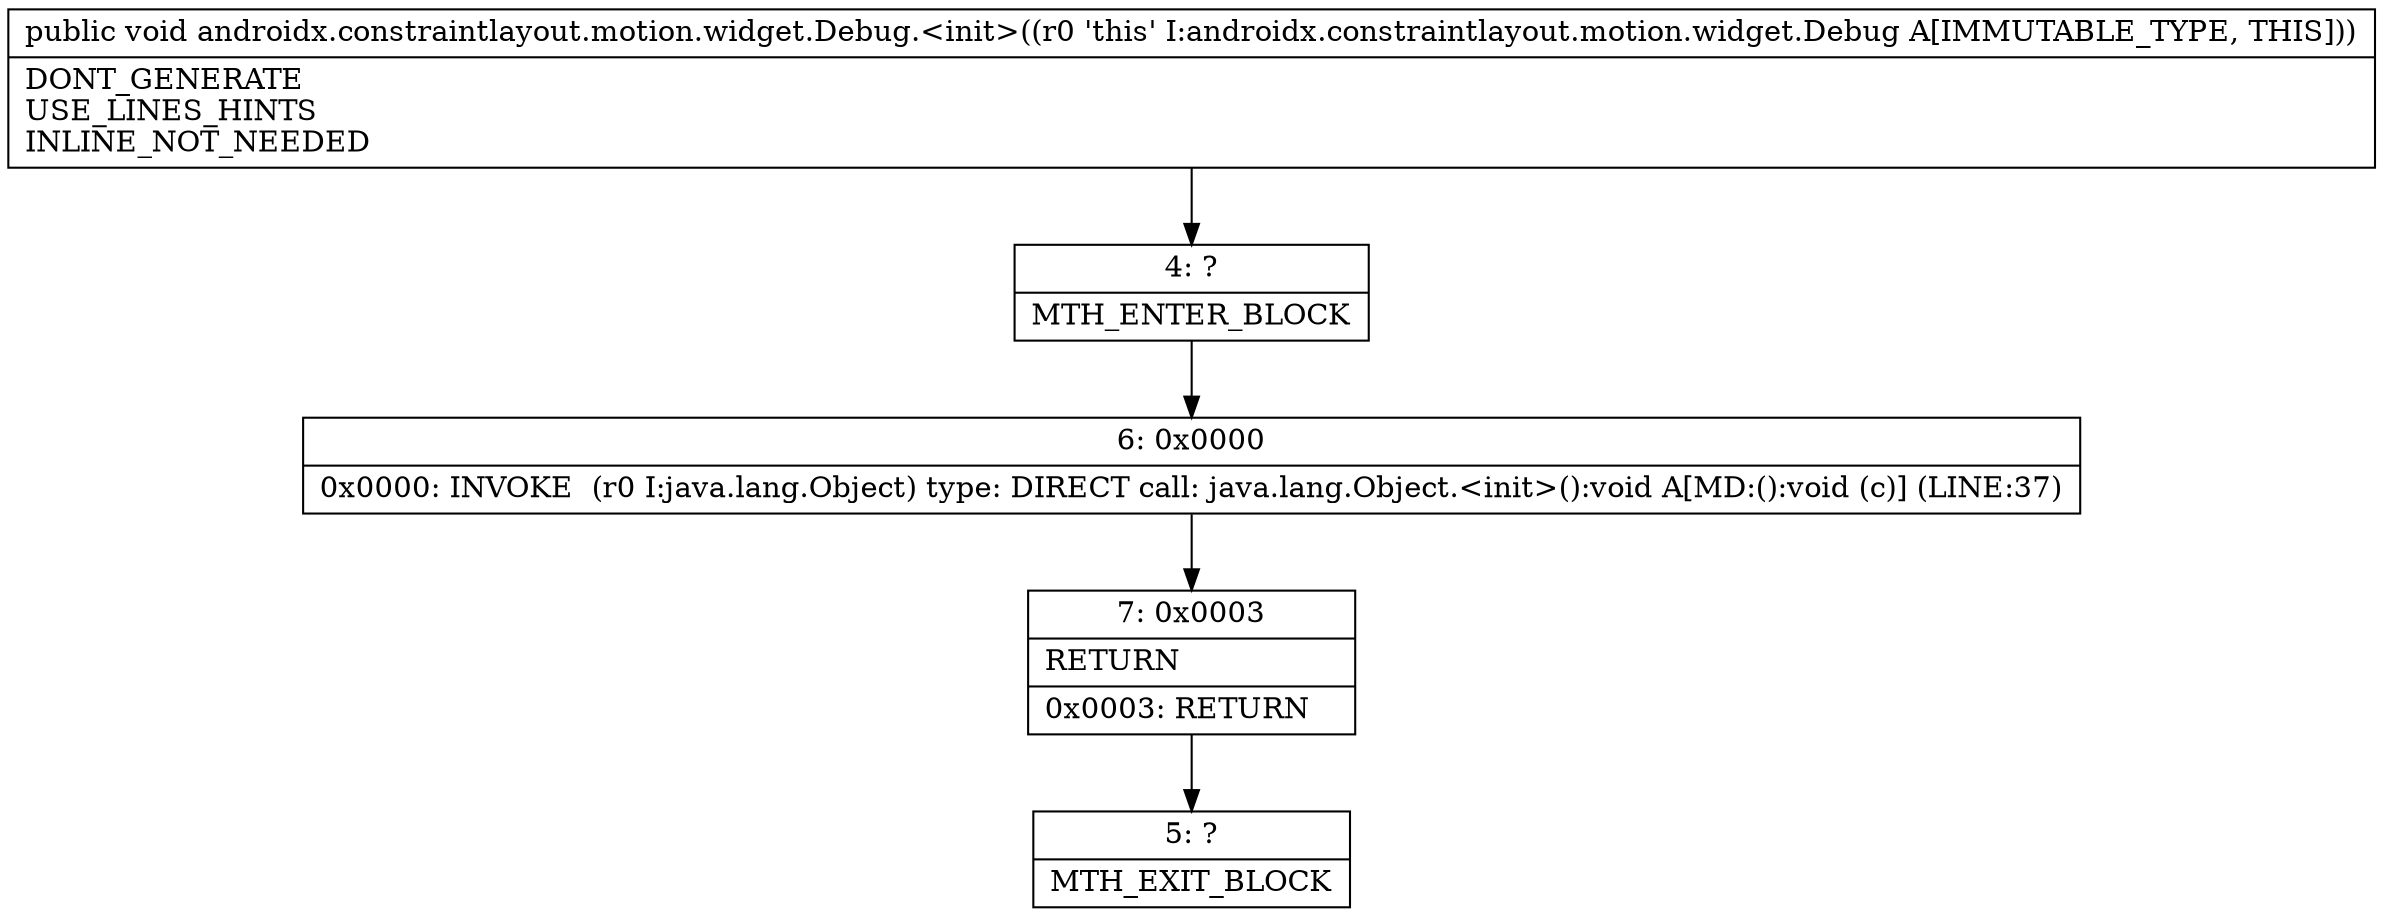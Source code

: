 digraph "CFG forandroidx.constraintlayout.motion.widget.Debug.\<init\>()V" {
Node_4 [shape=record,label="{4\:\ ?|MTH_ENTER_BLOCK\l}"];
Node_6 [shape=record,label="{6\:\ 0x0000|0x0000: INVOKE  (r0 I:java.lang.Object) type: DIRECT call: java.lang.Object.\<init\>():void A[MD:():void (c)] (LINE:37)\l}"];
Node_7 [shape=record,label="{7\:\ 0x0003|RETURN\l|0x0003: RETURN   \l}"];
Node_5 [shape=record,label="{5\:\ ?|MTH_EXIT_BLOCK\l}"];
MethodNode[shape=record,label="{public void androidx.constraintlayout.motion.widget.Debug.\<init\>((r0 'this' I:androidx.constraintlayout.motion.widget.Debug A[IMMUTABLE_TYPE, THIS]))  | DONT_GENERATE\lUSE_LINES_HINTS\lINLINE_NOT_NEEDED\l}"];
MethodNode -> Node_4;Node_4 -> Node_6;
Node_6 -> Node_7;
Node_7 -> Node_5;
}

